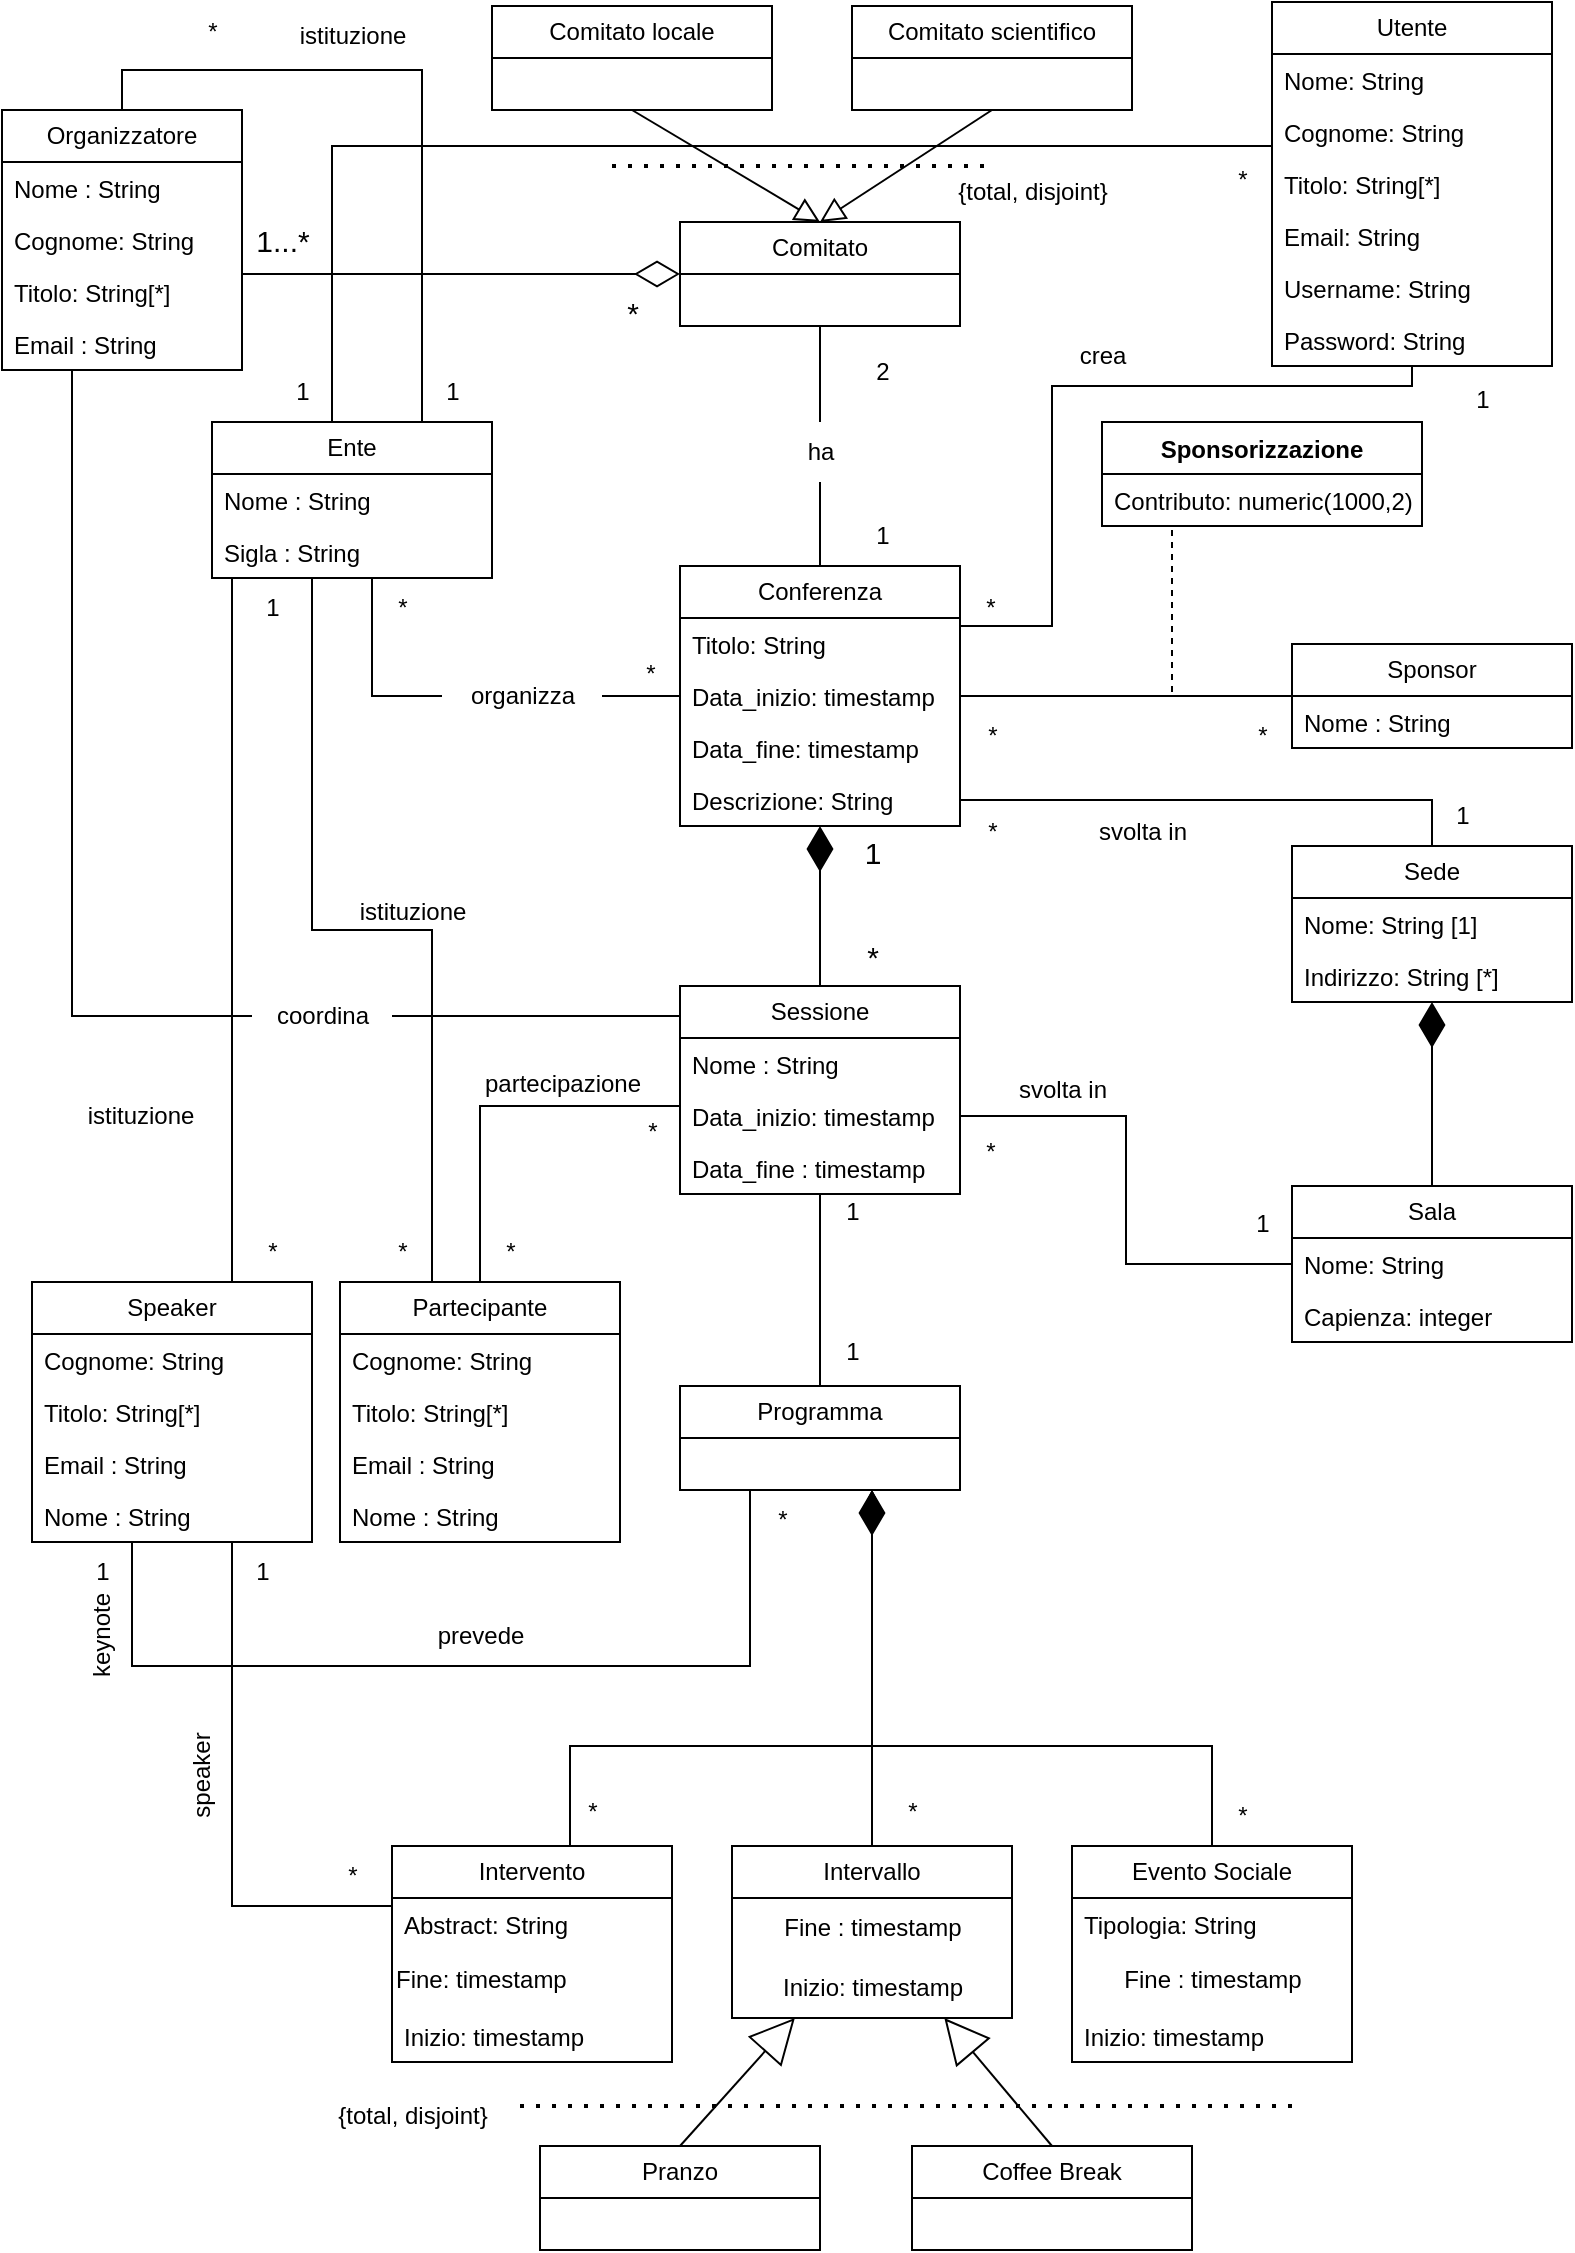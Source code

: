 <mxfile version="21.3.7" type="device">
  <diagram name="Pagina-1" id="CvmVaPvms-UxlyBjIQ5L">
    <mxGraphModel dx="1434" dy="871" grid="1" gridSize="10" guides="1" tooltips="1" connect="1" arrows="1" fold="1" page="1" pageScale="1" pageWidth="827" pageHeight="1169" math="0" shadow="0">
      <root>
        <mxCell id="0" />
        <mxCell id="1" parent="0" />
        <mxCell id="4EUrBaUepY61Hy6sgjjP-1" value="Organizzatore" style="swimlane;fontStyle=0;childLayout=stackLayout;horizontal=1;startSize=26;fillColor=none;horizontalStack=0;resizeParent=1;resizeParentMax=0;resizeLast=0;collapsible=1;marginBottom=0;whiteSpace=wrap;html=1;" parent="1" vertex="1">
          <mxGeometry x="5" y="62" width="120" height="130" as="geometry" />
        </mxCell>
        <mxCell id="4EUrBaUepY61Hy6sgjjP-2" value="Nome : String" style="text;strokeColor=none;fillColor=none;align=left;verticalAlign=top;spacingLeft=4;spacingRight=4;overflow=hidden;rotatable=0;points=[[0,0.5],[1,0.5]];portConstraint=eastwest;whiteSpace=wrap;html=1;" parent="4EUrBaUepY61Hy6sgjjP-1" vertex="1">
          <mxGeometry y="26" width="120" height="26" as="geometry" />
        </mxCell>
        <mxCell id="4EUrBaUepY61Hy6sgjjP-3" value="Cognome: String" style="text;strokeColor=none;fillColor=none;align=left;verticalAlign=top;spacingLeft=4;spacingRight=4;overflow=hidden;rotatable=0;points=[[0,0.5],[1,0.5]];portConstraint=eastwest;whiteSpace=wrap;html=1;" parent="4EUrBaUepY61Hy6sgjjP-1" vertex="1">
          <mxGeometry y="52" width="120" height="26" as="geometry" />
        </mxCell>
        <mxCell id="4EUrBaUepY61Hy6sgjjP-4" value="Titolo: String[*]" style="text;strokeColor=none;fillColor=none;align=left;verticalAlign=top;spacingLeft=4;spacingRight=4;overflow=hidden;rotatable=0;points=[[0,0.5],[1,0.5]];portConstraint=eastwest;whiteSpace=wrap;html=1;" parent="4EUrBaUepY61Hy6sgjjP-1" vertex="1">
          <mxGeometry y="78" width="120" height="26" as="geometry" />
        </mxCell>
        <mxCell id="4EUrBaUepY61Hy6sgjjP-5" value="Email : String" style="text;strokeColor=none;fillColor=none;align=left;verticalAlign=top;spacingLeft=4;spacingRight=4;overflow=hidden;rotatable=0;points=[[0,0.5],[1,0.5]];portConstraint=eastwest;whiteSpace=wrap;html=1;" parent="4EUrBaUepY61Hy6sgjjP-1" vertex="1">
          <mxGeometry y="104" width="120" height="26" as="geometry" />
        </mxCell>
        <mxCell id="4EUrBaUepY61Hy6sgjjP-6" value="Comitato" style="swimlane;fontStyle=0;childLayout=stackLayout;horizontal=1;startSize=26;fillColor=none;horizontalStack=0;resizeParent=1;resizeParentMax=0;resizeLast=0;collapsible=1;marginBottom=0;whiteSpace=wrap;html=1;" parent="1" vertex="1">
          <mxGeometry x="344" y="118" width="140" height="52" as="geometry" />
        </mxCell>
        <mxCell id="4EUrBaUepY61Hy6sgjjP-19" style="rounded=0;orthogonalLoop=1;jettySize=auto;html=1;exitX=0.5;exitY=1;exitDx=0;exitDy=0;endSize=10;endArrow=block;endFill=0;entryX=0.5;entryY=0;entryDx=0;entryDy=0;" parent="1" source="4EUrBaUepY61Hy6sgjjP-14" target="4EUrBaUepY61Hy6sgjjP-6" edge="1">
          <mxGeometry relative="1" as="geometry" />
        </mxCell>
        <mxCell id="4EUrBaUepY61Hy6sgjjP-14" value="Comitato locale" style="swimlane;fontStyle=0;childLayout=stackLayout;horizontal=1;startSize=26;fillColor=none;horizontalStack=0;resizeParent=1;resizeParentMax=0;resizeLast=0;collapsible=1;marginBottom=0;whiteSpace=wrap;html=1;" parent="1" vertex="1">
          <mxGeometry x="250" y="10" width="140" height="52" as="geometry" />
        </mxCell>
        <mxCell id="4EUrBaUepY61Hy6sgjjP-20" style="rounded=0;orthogonalLoop=1;jettySize=auto;html=1;exitX=0.5;exitY=1;exitDx=0;exitDy=0;entryX=0.5;entryY=0;entryDx=0;entryDy=0;endArrow=block;endFill=0;endSize=10;" parent="1" source="4EUrBaUepY61Hy6sgjjP-18" target="4EUrBaUepY61Hy6sgjjP-6" edge="1">
          <mxGeometry relative="1" as="geometry" />
        </mxCell>
        <mxCell id="4EUrBaUepY61Hy6sgjjP-18" value="Comitato scientifico" style="swimlane;fontStyle=0;childLayout=stackLayout;horizontal=1;startSize=26;fillColor=none;horizontalStack=0;resizeParent=1;resizeParentMax=0;resizeLast=0;collapsible=1;marginBottom=0;whiteSpace=wrap;html=1;" parent="1" vertex="1">
          <mxGeometry x="430" y="10" width="140" height="52" as="geometry" />
        </mxCell>
        <mxCell id="4EUrBaUepY61Hy6sgjjP-21" style="edgeStyle=orthogonalEdgeStyle;rounded=0;orthogonalLoop=1;jettySize=auto;html=1;endArrow=diamondThin;endFill=0;endSize=20;" parent="1" source="4EUrBaUepY61Hy6sgjjP-1" target="4EUrBaUepY61Hy6sgjjP-6" edge="1">
          <mxGeometry relative="1" as="geometry">
            <Array as="points">
              <mxPoint x="240" y="144" />
              <mxPoint x="240" y="144" />
            </Array>
          </mxGeometry>
        </mxCell>
        <mxCell id="4EUrBaUepY61Hy6sgjjP-22" value="&lt;font style=&quot;font-size: 15px;&quot;&gt;1...*&lt;/font&gt;" style="text;html=1;align=center;verticalAlign=middle;resizable=0;points=[];autosize=1;strokeColor=none;fillColor=none;" parent="1" vertex="1">
          <mxGeometry x="120" y="112" width="50" height="30" as="geometry" />
        </mxCell>
        <mxCell id="4EUrBaUepY61Hy6sgjjP-23" value="&lt;font style=&quot;font-size: 15px;&quot;&gt;*&lt;/font&gt;" style="text;html=1;align=center;verticalAlign=middle;resizable=0;points=[];autosize=1;strokeColor=none;fillColor=none;fontSize=12;fontFamily=Helvetica;fontColor=default;" parent="1" vertex="1">
          <mxGeometry x="305" y="148" width="30" height="30" as="geometry" />
        </mxCell>
        <mxCell id="4EUrBaUepY61Hy6sgjjP-29" style="edgeStyle=orthogonalEdgeStyle;rounded=0;orthogonalLoop=1;jettySize=auto;html=1;exitX=0.5;exitY=0;exitDx=0;exitDy=0;fontFamily=Helvetica;fontSize=12;fontColor=default;endArrow=none;endFill=0;" parent="1" source="4EUrBaUepY61Hy6sgjjP-32" target="4EUrBaUepY61Hy6sgjjP-6" edge="1">
          <mxGeometry relative="1" as="geometry" />
        </mxCell>
        <mxCell id="WYCurrrAt3OsAt8QZuTm-6" style="edgeStyle=orthogonalEdgeStyle;rounded=0;orthogonalLoop=1;jettySize=auto;html=1;exitX=1;exitY=0;exitDx=0;exitDy=0;endArrow=none;endFill=0;" parent="1" source="4EUrBaUepY61Hy6sgjjP-24" target="WYCurrrAt3OsAt8QZuTm-1" edge="1">
          <mxGeometry relative="1" as="geometry">
            <Array as="points">
              <mxPoint x="484" y="320" />
              <mxPoint x="530" y="320" />
              <mxPoint x="530" y="200" />
              <mxPoint x="710" y="200" />
            </Array>
          </mxGeometry>
        </mxCell>
        <mxCell id="4EUrBaUepY61Hy6sgjjP-24" value="Conferenza" style="swimlane;fontStyle=0;childLayout=stackLayout;horizontal=1;startSize=26;fillColor=none;horizontalStack=0;resizeParent=1;resizeParentMax=0;resizeLast=0;collapsible=1;marginBottom=0;whiteSpace=wrap;html=1;fontFamily=Helvetica;fontSize=12;fontColor=default;" parent="1" vertex="1">
          <mxGeometry x="344" y="290" width="140" height="130" as="geometry" />
        </mxCell>
        <mxCell id="4EUrBaUepY61Hy6sgjjP-25" value="Titolo: String" style="text;strokeColor=none;fillColor=none;align=left;verticalAlign=top;spacingLeft=4;spacingRight=4;overflow=hidden;rotatable=0;points=[[0,0.5],[1,0.5]];portConstraint=eastwest;whiteSpace=wrap;html=1;fontSize=12;fontFamily=Helvetica;fontColor=default;" parent="4EUrBaUepY61Hy6sgjjP-24" vertex="1">
          <mxGeometry y="26" width="140" height="26" as="geometry" />
        </mxCell>
        <mxCell id="4EUrBaUepY61Hy6sgjjP-26" value="Data_inizio: timestamp" style="text;strokeColor=none;fillColor=none;align=left;verticalAlign=top;spacingLeft=4;spacingRight=4;overflow=hidden;rotatable=0;points=[[0,0.5],[1,0.5]];portConstraint=eastwest;whiteSpace=wrap;html=1;fontSize=12;fontFamily=Helvetica;fontColor=default;" parent="4EUrBaUepY61Hy6sgjjP-24" vertex="1">
          <mxGeometry y="52" width="140" height="26" as="geometry" />
        </mxCell>
        <mxCell id="4EUrBaUepY61Hy6sgjjP-27" value="Data_fine: timestamp" style="text;strokeColor=none;fillColor=none;align=left;verticalAlign=top;spacingLeft=4;spacingRight=4;overflow=hidden;rotatable=0;points=[[0,0.5],[1,0.5]];portConstraint=eastwest;whiteSpace=wrap;html=1;fontSize=12;fontFamily=Helvetica;fontColor=default;" parent="4EUrBaUepY61Hy6sgjjP-24" vertex="1">
          <mxGeometry y="78" width="140" height="26" as="geometry" />
        </mxCell>
        <mxCell id="4EUrBaUepY61Hy6sgjjP-28" value="Descrizione: String" style="text;strokeColor=none;fillColor=none;align=left;verticalAlign=top;spacingLeft=4;spacingRight=4;overflow=hidden;rotatable=0;points=[[0,0.5],[1,0.5]];portConstraint=eastwest;whiteSpace=wrap;html=1;fontSize=12;fontFamily=Helvetica;fontColor=default;" parent="4EUrBaUepY61Hy6sgjjP-24" vertex="1">
          <mxGeometry y="104" width="140" height="26" as="geometry" />
        </mxCell>
        <mxCell id="4EUrBaUepY61Hy6sgjjP-30" value="2" style="text;html=1;align=center;verticalAlign=middle;resizable=0;points=[];autosize=1;strokeColor=none;fillColor=none;fontSize=12;fontFamily=Helvetica;fontColor=default;" parent="1" vertex="1">
          <mxGeometry x="430" y="178" width="30" height="30" as="geometry" />
        </mxCell>
        <mxCell id="4EUrBaUepY61Hy6sgjjP-31" value="1" style="text;html=1;align=center;verticalAlign=middle;resizable=0;points=[];autosize=1;strokeColor=none;fillColor=none;fontSize=12;fontFamily=Helvetica;fontColor=default;" parent="1" vertex="1">
          <mxGeometry x="430" y="260" width="30" height="30" as="geometry" />
        </mxCell>
        <mxCell id="4EUrBaUepY61Hy6sgjjP-33" value="" style="edgeStyle=orthogonalEdgeStyle;rounded=0;orthogonalLoop=1;jettySize=auto;html=1;exitX=0.5;exitY=0;exitDx=0;exitDy=0;fontFamily=Helvetica;fontSize=12;fontColor=default;endArrow=none;endFill=0;" parent="1" source="4EUrBaUepY61Hy6sgjjP-24" target="4EUrBaUepY61Hy6sgjjP-32" edge="1">
          <mxGeometry relative="1" as="geometry">
            <mxPoint x="414" y="290" as="sourcePoint" />
            <mxPoint x="414" y="170" as="targetPoint" />
          </mxGeometry>
        </mxCell>
        <mxCell id="4EUrBaUepY61Hy6sgjjP-32" value="ha" style="text;html=1;align=center;verticalAlign=middle;resizable=0;points=[];autosize=1;strokeColor=none;fillColor=none;fontSize=12;fontFamily=Helvetica;fontColor=default;" parent="1" vertex="1">
          <mxGeometry x="394" y="218" width="40" height="30" as="geometry" />
        </mxCell>
        <mxCell id="4EUrBaUepY61Hy6sgjjP-34" value="Sponsor" style="swimlane;fontStyle=0;childLayout=stackLayout;horizontal=1;startSize=26;fillColor=none;horizontalStack=0;resizeParent=1;resizeParentMax=0;resizeLast=0;collapsible=1;marginBottom=0;whiteSpace=wrap;html=1;fontFamily=Helvetica;fontSize=12;fontColor=default;" parent="1" vertex="1">
          <mxGeometry x="650" y="329" width="140" height="52" as="geometry" />
        </mxCell>
        <mxCell id="4EUrBaUepY61Hy6sgjjP-35" value="Nome : String" style="text;strokeColor=none;fillColor=none;align=left;verticalAlign=top;spacingLeft=4;spacingRight=4;overflow=hidden;rotatable=0;points=[[0,0.5],[1,0.5]];portConstraint=eastwest;whiteSpace=wrap;html=1;fontSize=12;fontFamily=Helvetica;fontColor=default;" parent="4EUrBaUepY61Hy6sgjjP-34" vertex="1">
          <mxGeometry y="26" width="140" height="26" as="geometry" />
        </mxCell>
        <mxCell id="4EUrBaUepY61Hy6sgjjP-38" value="Sponsorizzazione" style="swimlane;fontStyle=1;align=center;verticalAlign=top;childLayout=stackLayout;horizontal=1;startSize=26;horizontalStack=0;resizeParent=1;resizeParentMax=0;resizeLast=0;collapsible=1;marginBottom=0;whiteSpace=wrap;html=1;fontFamily=Helvetica;fontSize=12;fontColor=default;fillColor=none;gradientColor=none;" parent="1" vertex="1">
          <mxGeometry x="555" y="218" width="160" height="52" as="geometry" />
        </mxCell>
        <mxCell id="4EUrBaUepY61Hy6sgjjP-39" value="Contributo: numeric(1000,2)" style="text;strokeColor=none;fillColor=none;align=left;verticalAlign=top;spacingLeft=4;spacingRight=4;overflow=hidden;rotatable=0;points=[[0,0.5],[1,0.5]];portConstraint=eastwest;whiteSpace=wrap;html=1;fontSize=12;fontFamily=Helvetica;fontColor=default;" parent="4EUrBaUepY61Hy6sgjjP-38" vertex="1">
          <mxGeometry y="26" width="160" height="26" as="geometry" />
        </mxCell>
        <mxCell id="4EUrBaUepY61Hy6sgjjP-47" style="edgeStyle=orthogonalEdgeStyle;rounded=0;orthogonalLoop=1;jettySize=auto;html=1;exitX=1;exitY=0.5;exitDx=0;exitDy=0;entryX=0.5;entryY=1;entryDx=0;entryDy=0;fontFamily=Helvetica;fontSize=12;fontColor=default;dashed=1;endArrow=none;endFill=0;" parent="1" source="4EUrBaUepY61Hy6sgjjP-26" target="4EUrBaUepY61Hy6sgjjP-38" edge="1">
          <mxGeometry relative="1" as="geometry">
            <Array as="points">
              <mxPoint x="590" y="355" />
              <mxPoint x="590" y="270" />
            </Array>
          </mxGeometry>
        </mxCell>
        <mxCell id="4EUrBaUepY61Hy6sgjjP-48" style="edgeStyle=orthogonalEdgeStyle;rounded=0;orthogonalLoop=1;jettySize=auto;html=1;exitX=1;exitY=0.5;exitDx=0;exitDy=0;fontFamily=Helvetica;fontSize=12;fontColor=default;endArrow=none;endFill=0;" parent="1" source="4EUrBaUepY61Hy6sgjjP-26" target="4EUrBaUepY61Hy6sgjjP-34" edge="1">
          <mxGeometry relative="1" as="geometry" />
        </mxCell>
        <mxCell id="4EUrBaUepY61Hy6sgjjP-49" value="*" style="text;html=1;align=center;verticalAlign=middle;resizable=0;points=[];autosize=1;strokeColor=none;fillColor=none;fontSize=12;fontFamily=Helvetica;fontColor=default;" parent="1" vertex="1">
          <mxGeometry x="620" y="360" width="30" height="30" as="geometry" />
        </mxCell>
        <mxCell id="4EUrBaUepY61Hy6sgjjP-50" value="*" style="text;html=1;align=center;verticalAlign=middle;resizable=0;points=[];autosize=1;strokeColor=none;fillColor=none;fontSize=12;fontFamily=Helvetica;fontColor=default;" parent="1" vertex="1">
          <mxGeometry x="485" y="360" width="30" height="30" as="geometry" />
        </mxCell>
        <mxCell id="4EUrBaUepY61Hy6sgjjP-71" style="edgeStyle=orthogonalEdgeStyle;rounded=0;orthogonalLoop=1;jettySize=auto;html=1;exitX=0.75;exitY=0;exitDx=0;exitDy=0;entryX=0.5;entryY=0;entryDx=0;entryDy=0;fontFamily=Helvetica;fontSize=12;fontColor=default;endArrow=none;endFill=0;" parent="1" source="4EUrBaUepY61Hy6sgjjP-51" target="4EUrBaUepY61Hy6sgjjP-1" edge="1">
          <mxGeometry relative="1" as="geometry" />
        </mxCell>
        <mxCell id="4EUrBaUepY61Hy6sgjjP-51" value="Ente" style="swimlane;fontStyle=0;childLayout=stackLayout;horizontal=1;startSize=26;fillColor=none;horizontalStack=0;resizeParent=1;resizeParentMax=0;resizeLast=0;collapsible=1;marginBottom=0;whiteSpace=wrap;html=1;fontFamily=Helvetica;fontSize=12;fontColor=default;" parent="1" vertex="1">
          <mxGeometry x="110" y="218" width="140" height="78" as="geometry" />
        </mxCell>
        <mxCell id="4EUrBaUepY61Hy6sgjjP-52" value="Nome : String" style="text;strokeColor=none;fillColor=none;align=left;verticalAlign=top;spacingLeft=4;spacingRight=4;overflow=hidden;rotatable=0;points=[[0,0.5],[1,0.5]];portConstraint=eastwest;whiteSpace=wrap;html=1;fontSize=12;fontFamily=Helvetica;fontColor=default;" parent="4EUrBaUepY61Hy6sgjjP-51" vertex="1">
          <mxGeometry y="26" width="140" height="26" as="geometry" />
        </mxCell>
        <mxCell id="4EUrBaUepY61Hy6sgjjP-53" value="Sigla : String" style="text;strokeColor=none;fillColor=none;align=left;verticalAlign=top;spacingLeft=4;spacingRight=4;overflow=hidden;rotatable=0;points=[[0,0.5],[1,0.5]];portConstraint=eastwest;whiteSpace=wrap;html=1;fontSize=12;fontFamily=Helvetica;fontColor=default;" parent="4EUrBaUepY61Hy6sgjjP-51" vertex="1">
          <mxGeometry y="52" width="140" height="26" as="geometry" />
        </mxCell>
        <mxCell id="4EUrBaUepY61Hy6sgjjP-55" style="edgeStyle=orthogonalEdgeStyle;rounded=0;orthogonalLoop=1;jettySize=auto;html=1;exitX=1;exitY=0.5;exitDx=0;exitDy=0;fontFamily=Helvetica;fontSize=12;fontColor=default;endArrow=none;endFill=0;" parent="1" source="4EUrBaUepY61Hy6sgjjP-56" target="4EUrBaUepY61Hy6sgjjP-24" edge="1">
          <mxGeometry relative="1" as="geometry" />
        </mxCell>
        <mxCell id="4EUrBaUepY61Hy6sgjjP-57" value="" style="edgeStyle=orthogonalEdgeStyle;rounded=0;orthogonalLoop=1;jettySize=auto;html=1;fontFamily=Helvetica;fontSize=12;fontColor=default;endArrow=none;endFill=0;" parent="1" source="4EUrBaUepY61Hy6sgjjP-51" target="4EUrBaUepY61Hy6sgjjP-56" edge="1">
          <mxGeometry relative="1" as="geometry">
            <mxPoint x="180" y="355" as="sourcePoint" />
            <mxPoint x="344" y="355" as="targetPoint" />
            <Array as="points">
              <mxPoint x="190" y="355" />
            </Array>
          </mxGeometry>
        </mxCell>
        <mxCell id="4EUrBaUepY61Hy6sgjjP-56" value="organizza" style="text;html=1;align=center;verticalAlign=middle;resizable=0;points=[];autosize=1;strokeColor=none;fillColor=none;fontSize=12;fontFamily=Helvetica;fontColor=default;" parent="1" vertex="1">
          <mxGeometry x="225" y="340" width="80" height="30" as="geometry" />
        </mxCell>
        <mxCell id="4EUrBaUepY61Hy6sgjjP-58" value="*" style="text;html=1;align=center;verticalAlign=middle;resizable=0;points=[];autosize=1;strokeColor=none;fillColor=none;fontSize=12;fontFamily=Helvetica;fontColor=default;" parent="1" vertex="1">
          <mxGeometry x="314" y="329" width="30" height="30" as="geometry" />
        </mxCell>
        <mxCell id="4EUrBaUepY61Hy6sgjjP-59" value="*" style="text;html=1;align=center;verticalAlign=middle;resizable=0;points=[];autosize=1;strokeColor=none;fillColor=none;fontSize=12;fontFamily=Helvetica;fontColor=default;" parent="1" vertex="1">
          <mxGeometry x="190" y="296" width="30" height="30" as="geometry" />
        </mxCell>
        <mxCell id="4EUrBaUepY61Hy6sgjjP-64" style="edgeStyle=orthogonalEdgeStyle;rounded=0;orthogonalLoop=1;jettySize=auto;html=1;exitX=0.5;exitY=0;exitDx=0;exitDy=0;fontFamily=Helvetica;fontSize=12;fontColor=default;endArrow=diamondThin;endFill=1;endSize=20;" parent="1" source="4EUrBaUepY61Hy6sgjjP-60" target="4EUrBaUepY61Hy6sgjjP-24" edge="1">
          <mxGeometry relative="1" as="geometry" />
        </mxCell>
        <mxCell id="4EUrBaUepY61Hy6sgjjP-60" value="Sessione" style="swimlane;fontStyle=0;childLayout=stackLayout;horizontal=1;startSize=26;fillColor=none;horizontalStack=0;resizeParent=1;resizeParentMax=0;resizeLast=0;collapsible=1;marginBottom=0;whiteSpace=wrap;html=1;fontFamily=Helvetica;fontSize=12;fontColor=default;" parent="1" vertex="1">
          <mxGeometry x="344" y="500" width="140" height="104" as="geometry" />
        </mxCell>
        <mxCell id="4EUrBaUepY61Hy6sgjjP-61" value="Nome : String" style="text;strokeColor=none;fillColor=none;align=left;verticalAlign=top;spacingLeft=4;spacingRight=4;overflow=hidden;rotatable=0;points=[[0,0.5],[1,0.5]];portConstraint=eastwest;whiteSpace=wrap;html=1;fontSize=12;fontFamily=Helvetica;fontColor=default;" parent="4EUrBaUepY61Hy6sgjjP-60" vertex="1">
          <mxGeometry y="26" width="140" height="26" as="geometry" />
        </mxCell>
        <mxCell id="4EUrBaUepY61Hy6sgjjP-62" value="Data_inizio: timestamp" style="text;strokeColor=none;fillColor=none;align=left;verticalAlign=top;spacingLeft=4;spacingRight=4;overflow=hidden;rotatable=0;points=[[0,0.5],[1,0.5]];portConstraint=eastwest;whiteSpace=wrap;html=1;fontSize=12;fontFamily=Helvetica;fontColor=default;" parent="4EUrBaUepY61Hy6sgjjP-60" vertex="1">
          <mxGeometry y="52" width="140" height="26" as="geometry" />
        </mxCell>
        <mxCell id="4EUrBaUepY61Hy6sgjjP-63" value="Data_fine : timestamp" style="text;strokeColor=none;fillColor=none;align=left;verticalAlign=top;spacingLeft=4;spacingRight=4;overflow=hidden;rotatable=0;points=[[0,0.5],[1,0.5]];portConstraint=eastwest;whiteSpace=wrap;html=1;fontSize=12;fontFamily=Helvetica;fontColor=default;" parent="4EUrBaUepY61Hy6sgjjP-60" vertex="1">
          <mxGeometry y="78" width="140" height="26" as="geometry" />
        </mxCell>
        <mxCell id="4EUrBaUepY61Hy6sgjjP-65" value="&lt;font style=&quot;font-size: 15px;&quot;&gt;1&lt;/font&gt;" style="text;html=1;align=center;verticalAlign=middle;resizable=0;points=[];autosize=1;strokeColor=none;fillColor=none;fontSize=12;fontFamily=Helvetica;fontColor=default;" parent="1" vertex="1">
          <mxGeometry x="425" y="418" width="30" height="30" as="geometry" />
        </mxCell>
        <mxCell id="4EUrBaUepY61Hy6sgjjP-66" value="&lt;font style=&quot;font-size: 15px;&quot;&gt;*&lt;/font&gt;" style="text;html=1;align=center;verticalAlign=middle;resizable=0;points=[];autosize=1;strokeColor=none;fillColor=none;fontSize=12;fontFamily=Helvetica;fontColor=default;" parent="1" vertex="1">
          <mxGeometry x="425" y="470" width="30" height="30" as="geometry" />
        </mxCell>
        <mxCell id="4EUrBaUepY61Hy6sgjjP-67" style="edgeStyle=orthogonalEdgeStyle;rounded=0;orthogonalLoop=1;jettySize=auto;html=1;exitX=0;exitY=0.5;exitDx=0;exitDy=0;fontFamily=Helvetica;fontSize=12;fontColor=default;endArrow=none;endFill=0;" parent="1" source="4EUrBaUepY61Hy6sgjjP-68" target="4EUrBaUepY61Hy6sgjjP-1" edge="1">
          <mxGeometry relative="1" as="geometry">
            <Array as="points">
              <mxPoint x="40" y="515" />
            </Array>
          </mxGeometry>
        </mxCell>
        <mxCell id="4EUrBaUepY61Hy6sgjjP-70" value="" style="edgeStyle=orthogonalEdgeStyle;rounded=0;orthogonalLoop=1;jettySize=auto;html=1;exitX=0;exitY=0.5;exitDx=0;exitDy=0;fontFamily=Helvetica;fontSize=12;fontColor=default;endArrow=none;endFill=0;" parent="1" source="4EUrBaUepY61Hy6sgjjP-62" target="4EUrBaUepY61Hy6sgjjP-68" edge="1">
          <mxGeometry relative="1" as="geometry">
            <mxPoint x="344" y="565" as="sourcePoint" />
            <mxPoint x="56" y="193" as="targetPoint" />
            <Array as="points">
              <mxPoint x="344" y="515" />
            </Array>
          </mxGeometry>
        </mxCell>
        <mxCell id="4EUrBaUepY61Hy6sgjjP-68" value="coordina" style="text;html=1;align=center;verticalAlign=middle;resizable=0;points=[];autosize=1;strokeColor=none;fillColor=none;fontSize=12;fontFamily=Helvetica;fontColor=default;" parent="1" vertex="1">
          <mxGeometry x="130" y="500" width="70" height="30" as="geometry" />
        </mxCell>
        <mxCell id="4EUrBaUepY61Hy6sgjjP-72" value="Sede" style="swimlane;fontStyle=0;childLayout=stackLayout;horizontal=1;startSize=26;fillColor=none;horizontalStack=0;resizeParent=1;resizeParentMax=0;resizeLast=0;collapsible=1;marginBottom=0;whiteSpace=wrap;html=1;fontFamily=Helvetica;fontSize=12;fontColor=default;" parent="1" vertex="1">
          <mxGeometry x="650" y="430" width="140" height="78" as="geometry" />
        </mxCell>
        <mxCell id="4EUrBaUepY61Hy6sgjjP-73" value="Nome: String [1]" style="text;strokeColor=none;fillColor=none;align=left;verticalAlign=top;spacingLeft=4;spacingRight=4;overflow=hidden;rotatable=0;points=[[0,0.5],[1,0.5]];portConstraint=eastwest;whiteSpace=wrap;html=1;fontSize=12;fontFamily=Helvetica;fontColor=default;" parent="4EUrBaUepY61Hy6sgjjP-72" vertex="1">
          <mxGeometry y="26" width="140" height="26" as="geometry" />
        </mxCell>
        <mxCell id="4EUrBaUepY61Hy6sgjjP-74" value="Indirizzo: String [*]" style="text;strokeColor=none;fillColor=none;align=left;verticalAlign=top;spacingLeft=4;spacingRight=4;overflow=hidden;rotatable=0;points=[[0,0.5],[1,0.5]];portConstraint=eastwest;whiteSpace=wrap;html=1;fontSize=12;fontFamily=Helvetica;fontColor=default;" parent="4EUrBaUepY61Hy6sgjjP-72" vertex="1">
          <mxGeometry y="52" width="140" height="26" as="geometry" />
        </mxCell>
        <mxCell id="4EUrBaUepY61Hy6sgjjP-76" style="edgeStyle=orthogonalEdgeStyle;rounded=0;orthogonalLoop=1;jettySize=auto;html=1;exitX=1;exitY=0.5;exitDx=0;exitDy=0;entryX=0.5;entryY=0;entryDx=0;entryDy=0;fontFamily=Helvetica;fontSize=12;fontColor=default;endArrow=none;endFill=0;" parent="1" source="4EUrBaUepY61Hy6sgjjP-28" target="4EUrBaUepY61Hy6sgjjP-72" edge="1">
          <mxGeometry relative="1" as="geometry" />
        </mxCell>
        <mxCell id="4EUrBaUepY61Hy6sgjjP-85" style="edgeStyle=orthogonalEdgeStyle;rounded=0;orthogonalLoop=1;jettySize=auto;html=1;exitX=0.5;exitY=0;exitDx=0;exitDy=0;fontFamily=Helvetica;fontSize=12;fontColor=default;endArrow=diamondThin;endFill=1;endSize=20;" parent="1" source="4EUrBaUepY61Hy6sgjjP-81" target="4EUrBaUepY61Hy6sgjjP-72" edge="1">
          <mxGeometry relative="1" as="geometry" />
        </mxCell>
        <mxCell id="4EUrBaUepY61Hy6sgjjP-81" value="Sala" style="swimlane;fontStyle=0;childLayout=stackLayout;horizontal=1;startSize=26;fillColor=none;horizontalStack=0;resizeParent=1;resizeParentMax=0;resizeLast=0;collapsible=1;marginBottom=0;whiteSpace=wrap;html=1;fontFamily=Helvetica;fontSize=12;fontColor=default;" parent="1" vertex="1">
          <mxGeometry x="650" y="600" width="140" height="78" as="geometry" />
        </mxCell>
        <mxCell id="4EUrBaUepY61Hy6sgjjP-82" value="Nome: String" style="text;strokeColor=none;fillColor=none;align=left;verticalAlign=top;spacingLeft=4;spacingRight=4;overflow=hidden;rotatable=0;points=[[0,0.5],[1,0.5]];portConstraint=eastwest;whiteSpace=wrap;html=1;fontSize=12;fontFamily=Helvetica;fontColor=default;" parent="4EUrBaUepY61Hy6sgjjP-81" vertex="1">
          <mxGeometry y="26" width="140" height="26" as="geometry" />
        </mxCell>
        <mxCell id="4EUrBaUepY61Hy6sgjjP-83" value="Capienza: integer" style="text;strokeColor=none;fillColor=none;align=left;verticalAlign=top;spacingLeft=4;spacingRight=4;overflow=hidden;rotatable=0;points=[[0,0.5],[1,0.5]];portConstraint=eastwest;whiteSpace=wrap;html=1;fontSize=12;fontFamily=Helvetica;fontColor=default;" parent="4EUrBaUepY61Hy6sgjjP-81" vertex="1">
          <mxGeometry y="52" width="140" height="26" as="geometry" />
        </mxCell>
        <mxCell id="4EUrBaUepY61Hy6sgjjP-86" style="edgeStyle=orthogonalEdgeStyle;rounded=0;orthogonalLoop=1;jettySize=auto;html=1;exitX=1;exitY=0.5;exitDx=0;exitDy=0;fontFamily=Helvetica;fontSize=12;fontColor=default;endArrow=none;endFill=0;" parent="1" source="4EUrBaUepY61Hy6sgjjP-62" target="4EUrBaUepY61Hy6sgjjP-82" edge="1">
          <mxGeometry relative="1" as="geometry" />
        </mxCell>
        <mxCell id="4EUrBaUepY61Hy6sgjjP-87" value="*" style="text;html=1;align=center;verticalAlign=middle;resizable=0;points=[];autosize=1;strokeColor=none;fillColor=none;fontSize=12;fontFamily=Helvetica;fontColor=default;" parent="1" vertex="1">
          <mxGeometry x="485" y="408" width="30" height="30" as="geometry" />
        </mxCell>
        <mxCell id="4EUrBaUepY61Hy6sgjjP-88" value="1" style="text;html=1;align=center;verticalAlign=middle;resizable=0;points=[];autosize=1;strokeColor=none;fillColor=none;fontSize=12;fontFamily=Helvetica;fontColor=default;" parent="1" vertex="1">
          <mxGeometry x="720" y="400" width="30" height="30" as="geometry" />
        </mxCell>
        <mxCell id="4EUrBaUepY61Hy6sgjjP-89" value="*" style="text;html=1;align=center;verticalAlign=middle;resizable=0;points=[];autosize=1;strokeColor=none;fillColor=none;fontSize=12;fontFamily=Helvetica;fontColor=default;" parent="1" vertex="1">
          <mxGeometry x="484" y="568" width="30" height="30" as="geometry" />
        </mxCell>
        <mxCell id="4EUrBaUepY61Hy6sgjjP-90" value="1" style="text;html=1;align=center;verticalAlign=middle;resizable=0;points=[];autosize=1;strokeColor=none;fillColor=none;fontSize=12;fontFamily=Helvetica;fontColor=default;" parent="1" vertex="1">
          <mxGeometry x="620" y="604" width="30" height="30" as="geometry" />
        </mxCell>
        <mxCell id="4EUrBaUepY61Hy6sgjjP-95" style="edgeStyle=orthogonalEdgeStyle;rounded=0;orthogonalLoop=1;jettySize=auto;html=1;exitX=0.5;exitY=0;exitDx=0;exitDy=0;fontFamily=Helvetica;fontSize=12;fontColor=default;endArrow=none;endFill=0;" parent="1" source="4EUrBaUepY61Hy6sgjjP-91" target="4EUrBaUepY61Hy6sgjjP-60" edge="1">
          <mxGeometry relative="1" as="geometry" />
        </mxCell>
        <mxCell id="oplTFMq57OWzlQ45hFhS-2" style="edgeStyle=orthogonalEdgeStyle;rounded=0;orthogonalLoop=1;jettySize=auto;html=1;exitX=0.25;exitY=1;exitDx=0;exitDy=0;endArrow=none;endFill=0;" parent="1" source="4EUrBaUepY61Hy6sgjjP-91" target="4EUrBaUepY61Hy6sgjjP-101" edge="1">
          <mxGeometry relative="1" as="geometry">
            <Array as="points">
              <mxPoint x="379" y="840" />
              <mxPoint x="70" y="840" />
            </Array>
          </mxGeometry>
        </mxCell>
        <mxCell id="4EUrBaUepY61Hy6sgjjP-91" value="Programma" style="swimlane;fontStyle=0;childLayout=stackLayout;horizontal=1;startSize=26;fillColor=none;horizontalStack=0;resizeParent=1;resizeParentMax=0;resizeLast=0;collapsible=1;marginBottom=0;whiteSpace=wrap;html=1;fontFamily=Helvetica;fontSize=12;fontColor=default;" parent="1" vertex="1">
          <mxGeometry x="344" y="700" width="140" height="52" as="geometry" />
        </mxCell>
        <mxCell id="4EUrBaUepY61Hy6sgjjP-100" style="edgeStyle=orthogonalEdgeStyle;rounded=0;orthogonalLoop=1;jettySize=auto;html=1;fontFamily=Helvetica;fontSize=12;fontColor=default;endArrow=diamondThin;endFill=1;endSize=20;" parent="1" source="4EUrBaUepY61Hy6sgjjP-117" target="4EUrBaUepY61Hy6sgjjP-91" edge="1">
          <mxGeometry relative="1" as="geometry">
            <mxPoint x="414" y="820" as="sourcePoint" />
            <Array as="points">
              <mxPoint x="289" y="880" />
              <mxPoint x="440" y="880" />
            </Array>
          </mxGeometry>
        </mxCell>
        <mxCell id="4EUrBaUepY61Hy6sgjjP-115" style="edgeStyle=orthogonalEdgeStyle;rounded=0;orthogonalLoop=1;jettySize=auto;html=1;exitX=0.75;exitY=0;exitDx=0;exitDy=0;fontFamily=Helvetica;fontSize=12;fontColor=default;endArrow=none;endFill=0;" parent="1" source="4EUrBaUepY61Hy6sgjjP-101" target="4EUrBaUepY61Hy6sgjjP-51" edge="1">
          <mxGeometry relative="1" as="geometry">
            <mxPoint x="140" y="420" as="targetPoint" />
            <Array as="points">
              <mxPoint x="120" y="648" />
            </Array>
          </mxGeometry>
        </mxCell>
        <mxCell id="4EUrBaUepY61Hy6sgjjP-101" value="Speaker" style="swimlane;fontStyle=0;childLayout=stackLayout;horizontal=1;startSize=26;fillColor=none;horizontalStack=0;resizeParent=1;resizeParentMax=0;resizeLast=0;collapsible=1;marginBottom=0;whiteSpace=wrap;html=1;fontFamily=Helvetica;fontSize=12;fontColor=default;" parent="1" vertex="1">
          <mxGeometry x="20" y="648" width="140" height="130" as="geometry" />
        </mxCell>
        <mxCell id="4EUrBaUepY61Hy6sgjjP-106" value="Cognome: String" style="text;strokeColor=none;fillColor=none;align=left;verticalAlign=top;spacingLeft=4;spacingRight=4;overflow=hidden;rotatable=0;points=[[0,0.5],[1,0.5]];portConstraint=eastwest;whiteSpace=wrap;html=1;" parent="4EUrBaUepY61Hy6sgjjP-101" vertex="1">
          <mxGeometry y="26" width="140" height="26" as="geometry" />
        </mxCell>
        <mxCell id="4EUrBaUepY61Hy6sgjjP-107" value="Titolo: String[*]" style="text;strokeColor=none;fillColor=none;align=left;verticalAlign=top;spacingLeft=4;spacingRight=4;overflow=hidden;rotatable=0;points=[[0,0.5],[1,0.5]];portConstraint=eastwest;whiteSpace=wrap;html=1;" parent="4EUrBaUepY61Hy6sgjjP-101" vertex="1">
          <mxGeometry y="52" width="140" height="26" as="geometry" />
        </mxCell>
        <mxCell id="4EUrBaUepY61Hy6sgjjP-108" value="Email : String" style="text;strokeColor=none;fillColor=none;align=left;verticalAlign=top;spacingLeft=4;spacingRight=4;overflow=hidden;rotatable=0;points=[[0,0.5],[1,0.5]];portConstraint=eastwest;whiteSpace=wrap;html=1;" parent="4EUrBaUepY61Hy6sgjjP-101" vertex="1">
          <mxGeometry y="78" width="140" height="26" as="geometry" />
        </mxCell>
        <mxCell id="4EUrBaUepY61Hy6sgjjP-105" value="Nome : String" style="text;strokeColor=none;fillColor=none;align=left;verticalAlign=top;spacingLeft=4;spacingRight=4;overflow=hidden;rotatable=0;points=[[0,0.5],[1,0.5]];portConstraint=eastwest;whiteSpace=wrap;html=1;" parent="4EUrBaUepY61Hy6sgjjP-101" vertex="1">
          <mxGeometry y="104" width="140" height="26" as="geometry" />
        </mxCell>
        <mxCell id="4EUrBaUepY61Hy6sgjjP-114" style="edgeStyle=orthogonalEdgeStyle;rounded=0;orthogonalLoop=1;jettySize=auto;html=1;exitX=0.25;exitY=0;exitDx=0;exitDy=0;fontFamily=Helvetica;fontSize=12;fontColor=default;endArrow=none;endFill=0;" parent="1" source="4EUrBaUepY61Hy6sgjjP-109" target="4EUrBaUepY61Hy6sgjjP-51" edge="1">
          <mxGeometry relative="1" as="geometry">
            <Array as="points">
              <mxPoint x="220" y="648" />
              <mxPoint x="220" y="472" />
              <mxPoint x="160" y="472" />
            </Array>
          </mxGeometry>
        </mxCell>
        <mxCell id="4EUrBaUepY61Hy6sgjjP-116" style="edgeStyle=orthogonalEdgeStyle;rounded=0;orthogonalLoop=1;jettySize=auto;html=1;exitX=0.5;exitY=0;exitDx=0;exitDy=0;fontFamily=Helvetica;fontSize=12;fontColor=default;entryX=0;entryY=0.5;entryDx=0;entryDy=0;endArrow=none;endFill=0;" parent="1" source="4EUrBaUepY61Hy6sgjjP-109" target="4EUrBaUepY61Hy6sgjjP-63" edge="1">
          <mxGeometry relative="1" as="geometry">
            <Array as="points">
              <mxPoint x="244" y="560" />
              <mxPoint x="344" y="560" />
            </Array>
          </mxGeometry>
        </mxCell>
        <mxCell id="4EUrBaUepY61Hy6sgjjP-109" value="Partecipante" style="swimlane;fontStyle=0;childLayout=stackLayout;horizontal=1;startSize=26;fillColor=none;horizontalStack=0;resizeParent=1;resizeParentMax=0;resizeLast=0;collapsible=1;marginBottom=0;whiteSpace=wrap;html=1;fontFamily=Helvetica;fontSize=12;fontColor=default;" parent="1" vertex="1">
          <mxGeometry x="174" y="648" width="140" height="130" as="geometry" />
        </mxCell>
        <mxCell id="4EUrBaUepY61Hy6sgjjP-110" value="Cognome: String" style="text;strokeColor=none;fillColor=none;align=left;verticalAlign=top;spacingLeft=4;spacingRight=4;overflow=hidden;rotatable=0;points=[[0,0.5],[1,0.5]];portConstraint=eastwest;whiteSpace=wrap;html=1;" parent="4EUrBaUepY61Hy6sgjjP-109" vertex="1">
          <mxGeometry y="26" width="140" height="26" as="geometry" />
        </mxCell>
        <mxCell id="4EUrBaUepY61Hy6sgjjP-111" value="Titolo: String[*]" style="text;strokeColor=none;fillColor=none;align=left;verticalAlign=top;spacingLeft=4;spacingRight=4;overflow=hidden;rotatable=0;points=[[0,0.5],[1,0.5]];portConstraint=eastwest;whiteSpace=wrap;html=1;" parent="4EUrBaUepY61Hy6sgjjP-109" vertex="1">
          <mxGeometry y="52" width="140" height="26" as="geometry" />
        </mxCell>
        <mxCell id="4EUrBaUepY61Hy6sgjjP-112" value="Email : String" style="text;strokeColor=none;fillColor=none;align=left;verticalAlign=top;spacingLeft=4;spacingRight=4;overflow=hidden;rotatable=0;points=[[0,0.5],[1,0.5]];portConstraint=eastwest;whiteSpace=wrap;html=1;" parent="4EUrBaUepY61Hy6sgjjP-109" vertex="1">
          <mxGeometry y="78" width="140" height="26" as="geometry" />
        </mxCell>
        <mxCell id="4EUrBaUepY61Hy6sgjjP-113" value="Nome : String" style="text;strokeColor=none;fillColor=none;align=left;verticalAlign=top;spacingLeft=4;spacingRight=4;overflow=hidden;rotatable=0;points=[[0,0.5],[1,0.5]];portConstraint=eastwest;whiteSpace=wrap;html=1;" parent="4EUrBaUepY61Hy6sgjjP-109" vertex="1">
          <mxGeometry y="104" width="140" height="26" as="geometry" />
        </mxCell>
        <mxCell id="4EUrBaUepY61Hy6sgjjP-135" style="edgeStyle=orthogonalEdgeStyle;rounded=0;orthogonalLoop=1;jettySize=auto;html=1;exitX=0;exitY=0.5;exitDx=0;exitDy=0;fontFamily=Helvetica;fontSize=12;fontColor=default;endArrow=none;endFill=0;" parent="1" source="4EUrBaUepY61Hy6sgjjP-117" target="4EUrBaUepY61Hy6sgjjP-101" edge="1">
          <mxGeometry relative="1" as="geometry">
            <Array as="points">
              <mxPoint x="200" y="960" />
              <mxPoint x="120" y="960" />
            </Array>
          </mxGeometry>
        </mxCell>
        <mxCell id="4EUrBaUepY61Hy6sgjjP-117" value="Intervento" style="swimlane;fontStyle=0;childLayout=stackLayout;horizontal=1;startSize=26;fillColor=none;horizontalStack=0;resizeParent=1;resizeParentMax=0;resizeLast=0;collapsible=1;marginBottom=0;whiteSpace=wrap;html=1;fontFamily=Helvetica;fontSize=12;fontColor=default;" parent="1" vertex="1">
          <mxGeometry x="200" y="930" width="140" height="108" as="geometry" />
        </mxCell>
        <mxCell id="4EUrBaUepY61Hy6sgjjP-118" value="Abstract: String" style="text;strokeColor=none;fillColor=none;align=left;verticalAlign=top;spacingLeft=4;spacingRight=4;overflow=hidden;rotatable=0;points=[[0,0.5],[1,0.5]];portConstraint=eastwest;whiteSpace=wrap;html=1;fontSize=12;fontFamily=Helvetica;fontColor=default;" parent="4EUrBaUepY61Hy6sgjjP-117" vertex="1">
          <mxGeometry y="26" width="140" height="26" as="geometry" />
        </mxCell>
        <mxCell id="oplTFMq57OWzlQ45hFhS-6" value="Fine: timestamp" style="text;html=1;align=left;verticalAlign=middle;resizable=0;points=[];autosize=1;strokeColor=none;fillColor=none;" parent="4EUrBaUepY61Hy6sgjjP-117" vertex="1">
          <mxGeometry y="52" width="140" height="30" as="geometry" />
        </mxCell>
        <mxCell id="4EUrBaUepY61Hy6sgjjP-166" value="Inizio: timestamp" style="text;strokeColor=none;fillColor=none;align=left;verticalAlign=top;spacingLeft=4;spacingRight=4;overflow=hidden;rotatable=0;points=[[0,0.5],[1,0.5]];portConstraint=eastwest;whiteSpace=wrap;html=1;fontSize=12;fontFamily=Helvetica;fontColor=default;" parent="4EUrBaUepY61Hy6sgjjP-117" vertex="1">
          <mxGeometry y="82" width="140" height="26" as="geometry" />
        </mxCell>
        <mxCell id="4EUrBaUepY61Hy6sgjjP-155" style="edgeStyle=orthogonalEdgeStyle;rounded=0;orthogonalLoop=1;jettySize=auto;html=1;exitX=0.5;exitY=0;exitDx=0;exitDy=0;fontFamily=Helvetica;fontSize=12;fontColor=default;" parent="1" source="4EUrBaUepY61Hy6sgjjP-122" target="4EUrBaUepY61Hy6sgjjP-91" edge="1">
          <mxGeometry relative="1" as="geometry">
            <Array as="points">
              <mxPoint x="440" y="790" />
              <mxPoint x="440" y="790" />
            </Array>
          </mxGeometry>
        </mxCell>
        <mxCell id="4EUrBaUepY61Hy6sgjjP-122" value="Intervallo" style="swimlane;fontStyle=0;childLayout=stackLayout;horizontal=1;startSize=26;fillColor=none;horizontalStack=0;resizeParent=1;resizeParentMax=0;resizeLast=0;collapsible=1;marginBottom=0;whiteSpace=wrap;html=1;fontFamily=Helvetica;fontSize=12;fontColor=default;" parent="1" vertex="1">
          <mxGeometry x="370" y="930" width="140" height="86" as="geometry" />
        </mxCell>
        <mxCell id="zwpiQG9t-JdcjDoTeKCx-2" value="Fine : timestamp" style="text;html=1;align=center;verticalAlign=middle;resizable=0;points=[];autosize=1;strokeColor=none;fillColor=none;" parent="4EUrBaUepY61Hy6sgjjP-122" vertex="1">
          <mxGeometry y="26" width="140" height="30" as="geometry" />
        </mxCell>
        <mxCell id="4EUrBaUepY61Hy6sgjjP-167" value="Inizio: timestamp" style="text;html=1;align=center;verticalAlign=middle;resizable=0;points=[];autosize=1;strokeColor=none;fillColor=none;fontSize=12;fontFamily=Helvetica;fontColor=default;" parent="4EUrBaUepY61Hy6sgjjP-122" vertex="1">
          <mxGeometry y="56" width="140" height="30" as="geometry" />
        </mxCell>
        <mxCell id="4EUrBaUepY61Hy6sgjjP-156" style="edgeStyle=orthogonalEdgeStyle;rounded=0;orthogonalLoop=1;jettySize=auto;html=1;exitX=0.5;exitY=0;exitDx=0;exitDy=0;fontFamily=Helvetica;fontSize=12;fontColor=default;" parent="1" source="4EUrBaUepY61Hy6sgjjP-129" target="4EUrBaUepY61Hy6sgjjP-91" edge="1">
          <mxGeometry relative="1" as="geometry">
            <Array as="points">
              <mxPoint x="610" y="880" />
              <mxPoint x="440" y="880" />
            </Array>
          </mxGeometry>
        </mxCell>
        <mxCell id="4EUrBaUepY61Hy6sgjjP-129" value="Evento Sociale" style="swimlane;fontStyle=0;childLayout=stackLayout;horizontal=1;startSize=26;fillColor=none;horizontalStack=0;resizeParent=1;resizeParentMax=0;resizeLast=0;collapsible=1;marginBottom=0;whiteSpace=wrap;html=1;fontFamily=Helvetica;fontSize=12;fontColor=default;" parent="1" vertex="1">
          <mxGeometry x="540" y="930" width="140" height="108" as="geometry" />
        </mxCell>
        <mxCell id="4EUrBaUepY61Hy6sgjjP-130" value="Tipologia: String" style="text;strokeColor=none;fillColor=none;align=left;verticalAlign=top;spacingLeft=4;spacingRight=4;overflow=hidden;rotatable=0;points=[[0,0.5],[1,0.5]];portConstraint=eastwest;whiteSpace=wrap;html=1;fontSize=12;fontFamily=Helvetica;fontColor=default;" parent="4EUrBaUepY61Hy6sgjjP-129" vertex="1">
          <mxGeometry y="26" width="140" height="26" as="geometry" />
        </mxCell>
        <mxCell id="zwpiQG9t-JdcjDoTeKCx-1" value="Fine : timestamp" style="text;html=1;align=center;verticalAlign=middle;resizable=0;points=[];autosize=1;strokeColor=none;fillColor=none;" parent="4EUrBaUepY61Hy6sgjjP-129" vertex="1">
          <mxGeometry y="52" width="140" height="30" as="geometry" />
        </mxCell>
        <mxCell id="4EUrBaUepY61Hy6sgjjP-168" value="Inizio: timestamp" style="text;strokeColor=none;fillColor=none;align=left;verticalAlign=top;spacingLeft=4;spacingRight=4;overflow=hidden;rotatable=0;points=[[0,0.5],[1,0.5]];portConstraint=eastwest;whiteSpace=wrap;html=1;fontSize=12;fontFamily=Helvetica;fontColor=default;" parent="4EUrBaUepY61Hy6sgjjP-129" vertex="1">
          <mxGeometry y="82" width="140" height="26" as="geometry" />
        </mxCell>
        <mxCell id="4EUrBaUepY61Hy6sgjjP-142" style="rounded=0;orthogonalLoop=1;jettySize=auto;html=1;exitX=0.5;exitY=0;exitDx=0;exitDy=0;fontFamily=Helvetica;fontSize=12;fontColor=default;endArrow=block;endFill=0;endSize=20;" parent="1" source="4EUrBaUepY61Hy6sgjjP-136" target="4EUrBaUepY61Hy6sgjjP-122" edge="1">
          <mxGeometry relative="1" as="geometry" />
        </mxCell>
        <mxCell id="4EUrBaUepY61Hy6sgjjP-136" value="Pranzo" style="swimlane;fontStyle=0;childLayout=stackLayout;horizontal=1;startSize=26;fillColor=none;horizontalStack=0;resizeParent=1;resizeParentMax=0;resizeLast=0;collapsible=1;marginBottom=0;whiteSpace=wrap;html=1;fontFamily=Helvetica;fontSize=12;fontColor=default;" parent="1" vertex="1">
          <mxGeometry x="274" y="1080" width="140" height="52" as="geometry" />
        </mxCell>
        <mxCell id="4EUrBaUepY61Hy6sgjjP-141" style="rounded=0;orthogonalLoop=1;jettySize=auto;html=1;exitX=0.5;exitY=0;exitDx=0;exitDy=0;fontFamily=Helvetica;fontSize=12;fontColor=default;endArrow=block;endFill=0;endSize=20;" parent="1" source="4EUrBaUepY61Hy6sgjjP-140" target="4EUrBaUepY61Hy6sgjjP-122" edge="1">
          <mxGeometry relative="1" as="geometry" />
        </mxCell>
        <mxCell id="4EUrBaUepY61Hy6sgjjP-140" value="Coffee Break" style="swimlane;fontStyle=0;childLayout=stackLayout;horizontal=1;startSize=26;fillColor=none;horizontalStack=0;resizeParent=1;resizeParentMax=0;resizeLast=0;collapsible=1;marginBottom=0;whiteSpace=wrap;html=1;fontFamily=Helvetica;fontSize=12;fontColor=default;" parent="1" vertex="1">
          <mxGeometry x="460" y="1080" width="140" height="52" as="geometry" />
        </mxCell>
        <mxCell id="4EUrBaUepY61Hy6sgjjP-143" value="1" style="text;html=1;align=center;verticalAlign=middle;resizable=0;points=[];autosize=1;strokeColor=none;fillColor=none;fontSize=12;fontFamily=Helvetica;fontColor=default;" parent="1" vertex="1">
          <mxGeometry x="415" y="598" width="30" height="30" as="geometry" />
        </mxCell>
        <mxCell id="4EUrBaUepY61Hy6sgjjP-144" value="1" style="text;html=1;align=center;verticalAlign=middle;resizable=0;points=[];autosize=1;strokeColor=none;fillColor=none;fontSize=12;fontFamily=Helvetica;fontColor=default;" parent="1" vertex="1">
          <mxGeometry x="415" y="668" width="30" height="30" as="geometry" />
        </mxCell>
        <mxCell id="4EUrBaUepY61Hy6sgjjP-147" value="*" style="text;html=1;align=center;verticalAlign=middle;resizable=0;points=[];autosize=1;strokeColor=none;fillColor=none;fontSize=12;fontFamily=Helvetica;fontColor=default;" parent="1" vertex="1">
          <mxGeometry x="165" y="930" width="30" height="30" as="geometry" />
        </mxCell>
        <mxCell id="4EUrBaUepY61Hy6sgjjP-148" value="1" style="text;html=1;align=center;verticalAlign=middle;resizable=0;points=[];autosize=1;strokeColor=none;fillColor=none;fontSize=12;fontFamily=Helvetica;fontColor=default;" parent="1" vertex="1">
          <mxGeometry x="40" y="778" width="30" height="30" as="geometry" />
        </mxCell>
        <mxCell id="4EUrBaUepY61Hy6sgjjP-149" value="*" style="text;html=1;align=center;verticalAlign=middle;resizable=0;points=[];autosize=1;strokeColor=none;fillColor=none;fontSize=12;fontFamily=Helvetica;fontColor=default;" parent="1" vertex="1">
          <mxGeometry x="315" y="558" width="30" height="30" as="geometry" />
        </mxCell>
        <mxCell id="4EUrBaUepY61Hy6sgjjP-150" value="*" style="text;html=1;align=center;verticalAlign=middle;resizable=0;points=[];autosize=1;strokeColor=none;fillColor=none;fontSize=12;fontFamily=Helvetica;fontColor=default;" parent="1" vertex="1">
          <mxGeometry x="244" y="618" width="30" height="30" as="geometry" />
        </mxCell>
        <mxCell id="4EUrBaUepY61Hy6sgjjP-151" value="*" style="text;html=1;align=center;verticalAlign=middle;resizable=0;points=[];autosize=1;strokeColor=none;fillColor=none;fontSize=12;fontFamily=Helvetica;fontColor=default;" parent="1" vertex="1">
          <mxGeometry x="125" y="618" width="30" height="30" as="geometry" />
        </mxCell>
        <mxCell id="4EUrBaUepY61Hy6sgjjP-152" value="1" style="text;html=1;align=center;verticalAlign=middle;resizable=0;points=[];autosize=1;strokeColor=none;fillColor=none;fontSize=12;fontFamily=Helvetica;fontColor=default;" parent="1" vertex="1">
          <mxGeometry x="125" y="296" width="30" height="30" as="geometry" />
        </mxCell>
        <mxCell id="4EUrBaUepY61Hy6sgjjP-153" value="*" style="text;html=1;align=center;verticalAlign=middle;resizable=0;points=[];autosize=1;strokeColor=none;fillColor=none;fontSize=12;fontFamily=Helvetica;fontColor=default;" parent="1" vertex="1">
          <mxGeometry x="95" y="8" width="30" height="30" as="geometry" />
        </mxCell>
        <mxCell id="4EUrBaUepY61Hy6sgjjP-154" value="1" style="text;html=1;align=center;verticalAlign=middle;resizable=0;points=[];autosize=1;strokeColor=none;fillColor=none;fontSize=12;fontFamily=Helvetica;fontColor=default;" parent="1" vertex="1">
          <mxGeometry x="215" y="188" width="30" height="30" as="geometry" />
        </mxCell>
        <mxCell id="oplTFMq57OWzlQ45hFhS-3" value="prevede" style="text;html=1;align=center;verticalAlign=middle;resizable=0;points=[];autosize=1;strokeColor=none;fillColor=none;" parent="1" vertex="1">
          <mxGeometry x="209" y="810" width="70" height="30" as="geometry" />
        </mxCell>
        <mxCell id="oplTFMq57OWzlQ45hFhS-5" value="partecipazione" style="text;html=1;align=center;verticalAlign=middle;resizable=0;points=[];autosize=1;strokeColor=none;fillColor=none;" parent="1" vertex="1">
          <mxGeometry x="235" y="534" width="100" height="30" as="geometry" />
        </mxCell>
        <mxCell id="oplTFMq57OWzlQ45hFhS-7" value="svolta in" style="text;html=1;align=center;verticalAlign=middle;resizable=0;points=[];autosize=1;strokeColor=none;fillColor=none;" parent="1" vertex="1">
          <mxGeometry x="500" y="537" width="70" height="30" as="geometry" />
        </mxCell>
        <mxCell id="oplTFMq57OWzlQ45hFhS-8" value="svolta in" style="text;html=1;align=center;verticalAlign=middle;resizable=0;points=[];autosize=1;strokeColor=none;fillColor=none;" parent="1" vertex="1">
          <mxGeometry x="540" y="408" width="70" height="30" as="geometry" />
        </mxCell>
        <mxCell id="oplTFMq57OWzlQ45hFhS-9" value="istituzione" style="text;html=1;align=center;verticalAlign=middle;resizable=0;points=[];autosize=1;strokeColor=none;fillColor=none;" parent="1" vertex="1">
          <mxGeometry x="140" y="10" width="80" height="30" as="geometry" />
        </mxCell>
        <mxCell id="oplTFMq57OWzlQ45hFhS-10" value="istituzione" style="text;html=1;align=center;verticalAlign=middle;resizable=0;points=[];autosize=1;strokeColor=none;fillColor=none;" parent="1" vertex="1">
          <mxGeometry x="34" y="550" width="80" height="30" as="geometry" />
        </mxCell>
        <mxCell id="oplTFMq57OWzlQ45hFhS-12" value="istituzione" style="text;html=1;align=center;verticalAlign=middle;resizable=0;points=[];autosize=1;strokeColor=none;fillColor=none;" parent="1" vertex="1">
          <mxGeometry x="170" y="448" width="80" height="30" as="geometry" />
        </mxCell>
        <mxCell id="oplTFMq57OWzlQ45hFhS-13" value="*" style="text;html=1;align=center;verticalAlign=middle;resizable=0;points=[];autosize=1;strokeColor=none;fillColor=none;fontSize=12;fontFamily=Helvetica;fontColor=default;" parent="1" vertex="1">
          <mxGeometry x="190" y="618" width="30" height="30" as="geometry" />
        </mxCell>
        <mxCell id="WYCurrrAt3OsAt8QZuTm-1" value="Utente" style="swimlane;fontStyle=0;childLayout=stackLayout;horizontal=1;startSize=26;fillColor=none;horizontalStack=0;resizeParent=1;resizeParentMax=0;resizeLast=0;collapsible=1;marginBottom=0;whiteSpace=wrap;html=1;" parent="1" vertex="1">
          <mxGeometry x="640" y="8" width="140" height="182" as="geometry" />
        </mxCell>
        <mxCell id="WYCurrrAt3OsAt8QZuTm-2" value="Nome: String" style="text;strokeColor=none;fillColor=none;align=left;verticalAlign=top;spacingLeft=4;spacingRight=4;overflow=hidden;rotatable=0;points=[[0,0.5],[1,0.5]];portConstraint=eastwest;whiteSpace=wrap;html=1;" parent="WYCurrrAt3OsAt8QZuTm-1" vertex="1">
          <mxGeometry y="26" width="140" height="26" as="geometry" />
        </mxCell>
        <mxCell id="WYCurrrAt3OsAt8QZuTm-3" value="Cognome: String" style="text;strokeColor=none;fillColor=none;align=left;verticalAlign=top;spacingLeft=4;spacingRight=4;overflow=hidden;rotatable=0;points=[[0,0.5],[1,0.5]];portConstraint=eastwest;whiteSpace=wrap;html=1;" parent="WYCurrrAt3OsAt8QZuTm-1" vertex="1">
          <mxGeometry y="52" width="140" height="26" as="geometry" />
        </mxCell>
        <mxCell id="WYCurrrAt3OsAt8QZuTm-4" value="Titolo: String[*]" style="text;strokeColor=none;fillColor=none;align=left;verticalAlign=top;spacingLeft=4;spacingRight=4;overflow=hidden;rotatable=0;points=[[0,0.5],[1,0.5]];portConstraint=eastwest;whiteSpace=wrap;html=1;" parent="WYCurrrAt3OsAt8QZuTm-1" vertex="1">
          <mxGeometry y="78" width="140" height="26" as="geometry" />
        </mxCell>
        <mxCell id="WYCurrrAt3OsAt8QZuTm-5" value="Email: String" style="text;strokeColor=none;fillColor=none;align=left;verticalAlign=top;spacingLeft=4;spacingRight=4;overflow=hidden;rotatable=0;points=[[0,0.5],[1,0.5]];portConstraint=eastwest;whiteSpace=wrap;html=1;" parent="WYCurrrAt3OsAt8QZuTm-1" vertex="1">
          <mxGeometry y="104" width="140" height="26" as="geometry" />
        </mxCell>
        <mxCell id="WYCurrrAt3OsAt8QZuTm-13" value="Username: String" style="text;strokeColor=none;fillColor=none;align=left;verticalAlign=top;spacingLeft=4;spacingRight=4;overflow=hidden;rotatable=0;points=[[0,0.5],[1,0.5]];portConstraint=eastwest;whiteSpace=wrap;html=1;" parent="WYCurrrAt3OsAt8QZuTm-1" vertex="1">
          <mxGeometry y="130" width="140" height="26" as="geometry" />
        </mxCell>
        <mxCell id="WYCurrrAt3OsAt8QZuTm-14" value="Password: String&lt;br&gt;" style="text;strokeColor=none;fillColor=none;align=left;verticalAlign=top;spacingLeft=4;spacingRight=4;overflow=hidden;rotatable=0;points=[[0,0.5],[1,0.5]];portConstraint=eastwest;whiteSpace=wrap;html=1;" parent="WYCurrrAt3OsAt8QZuTm-1" vertex="1">
          <mxGeometry y="156" width="140" height="26" as="geometry" />
        </mxCell>
        <mxCell id="WYCurrrAt3OsAt8QZuTm-7" value="crea" style="text;html=1;align=center;verticalAlign=middle;resizable=0;points=[];autosize=1;strokeColor=none;fillColor=none;" parent="1" vertex="1">
          <mxGeometry x="530" y="170" width="50" height="30" as="geometry" />
        </mxCell>
        <mxCell id="WYCurrrAt3OsAt8QZuTm-8" value="1" style="text;html=1;align=center;verticalAlign=middle;resizable=0;points=[];autosize=1;strokeColor=none;fillColor=none;" parent="1" vertex="1">
          <mxGeometry x="730" y="192" width="30" height="30" as="geometry" />
        </mxCell>
        <mxCell id="WYCurrrAt3OsAt8QZuTm-9" value="*" style="text;html=1;align=center;verticalAlign=middle;resizable=0;points=[];autosize=1;strokeColor=none;fillColor=none;" parent="1" vertex="1">
          <mxGeometry x="484" y="296" width="30" height="30" as="geometry" />
        </mxCell>
        <mxCell id="WYCurrrAt3OsAt8QZuTm-10" style="edgeStyle=orthogonalEdgeStyle;rounded=0;orthogonalLoop=1;jettySize=auto;html=1;exitX=0;exitY=0.5;exitDx=0;exitDy=0;endArrow=none;endFill=0;" parent="1" source="WYCurrrAt3OsAt8QZuTm-5" target="4EUrBaUepY61Hy6sgjjP-51" edge="1">
          <mxGeometry relative="1" as="geometry">
            <Array as="points">
              <mxPoint x="640" y="80" />
              <mxPoint x="170" y="80" />
            </Array>
          </mxGeometry>
        </mxCell>
        <mxCell id="WYCurrrAt3OsAt8QZuTm-11" value="1" style="text;html=1;align=center;verticalAlign=middle;resizable=0;points=[];autosize=1;strokeColor=none;fillColor=none;" parent="1" vertex="1">
          <mxGeometry x="140" y="188" width="30" height="30" as="geometry" />
        </mxCell>
        <mxCell id="WYCurrrAt3OsAt8QZuTm-12" value="*" style="text;html=1;align=center;verticalAlign=middle;resizable=0;points=[];autosize=1;strokeColor=none;fillColor=none;" parent="1" vertex="1">
          <mxGeometry x="610" y="82" width="30" height="30" as="geometry" />
        </mxCell>
        <mxCell id="FjL-DBJX1BwP_dgeqCWK-1" value="*" style="text;html=1;align=center;verticalAlign=middle;resizable=0;points=[];autosize=1;strokeColor=none;fillColor=none;" parent="1" vertex="1">
          <mxGeometry x="285" y="898" width="30" height="30" as="geometry" />
        </mxCell>
        <mxCell id="FjL-DBJX1BwP_dgeqCWK-2" value="*" style="text;html=1;align=center;verticalAlign=middle;resizable=0;points=[];autosize=1;strokeColor=none;fillColor=none;" parent="1" vertex="1">
          <mxGeometry x="445" y="898" width="30" height="30" as="geometry" />
        </mxCell>
        <mxCell id="FjL-DBJX1BwP_dgeqCWK-3" value="*" style="text;html=1;align=center;verticalAlign=middle;resizable=0;points=[];autosize=1;strokeColor=none;fillColor=none;" parent="1" vertex="1">
          <mxGeometry x="610" y="900" width="30" height="30" as="geometry" />
        </mxCell>
        <mxCell id="FjL-DBJX1BwP_dgeqCWK-4" value="*" style="text;html=1;align=center;verticalAlign=middle;resizable=0;points=[];autosize=1;strokeColor=none;fillColor=none;" parent="1" vertex="1">
          <mxGeometry x="380" y="752" width="30" height="30" as="geometry" />
        </mxCell>
        <mxCell id="FjL-DBJX1BwP_dgeqCWK-5" value="keynote" style="text;html=1;align=center;verticalAlign=middle;resizable=0;points=[];autosize=1;strokeColor=none;fillColor=none;horizontal=0;" parent="1" vertex="1">
          <mxGeometry x="20" y="810" width="70" height="30" as="geometry" />
        </mxCell>
        <mxCell id="RzHgY-KG_qOpSyR5DJmJ-2" value="" style="endArrow=none;dashed=1;html=1;dashPattern=1 3;strokeWidth=2;rounded=0;" parent="1" edge="1">
          <mxGeometry width="50" height="50" relative="1" as="geometry">
            <mxPoint x="310" y="90" as="sourcePoint" />
            <mxPoint x="500" y="90" as="targetPoint" />
          </mxGeometry>
        </mxCell>
        <mxCell id="RzHgY-KG_qOpSyR5DJmJ-3" value="{total, disjoint}" style="text;html=1;align=center;verticalAlign=middle;resizable=0;points=[];autosize=1;strokeColor=none;fillColor=none;" parent="1" vertex="1">
          <mxGeometry x="470" y="88" width="100" height="30" as="geometry" />
        </mxCell>
        <mxCell id="RzHgY-KG_qOpSyR5DJmJ-4" value="" style="endArrow=none;dashed=1;html=1;dashPattern=1 3;strokeWidth=2;rounded=0;" parent="1" edge="1">
          <mxGeometry width="50" height="50" relative="1" as="geometry">
            <mxPoint x="264" y="1060" as="sourcePoint" />
            <mxPoint x="650" y="1060" as="targetPoint" />
          </mxGeometry>
        </mxCell>
        <mxCell id="RzHgY-KG_qOpSyR5DJmJ-5" value="{total, disjoint}" style="text;html=1;align=center;verticalAlign=middle;resizable=0;points=[];autosize=1;strokeColor=none;fillColor=none;" parent="1" vertex="1">
          <mxGeometry x="160" y="1050" width="100" height="30" as="geometry" />
        </mxCell>
        <mxCell id="KJ1GuHQZGMCYoihjsWCm-1" value="speaker" style="text;html=1;align=center;verticalAlign=middle;resizable=0;points=[];autosize=1;strokeColor=none;fillColor=none;horizontal=0;" vertex="1" parent="1">
          <mxGeometry x="70" y="880" width="70" height="30" as="geometry" />
        </mxCell>
        <mxCell id="KJ1GuHQZGMCYoihjsWCm-2" value="1" style="text;html=1;align=center;verticalAlign=middle;resizable=0;points=[];autosize=1;strokeColor=none;fillColor=none;" vertex="1" parent="1">
          <mxGeometry x="120" y="778" width="30" height="30" as="geometry" />
        </mxCell>
      </root>
    </mxGraphModel>
  </diagram>
</mxfile>
